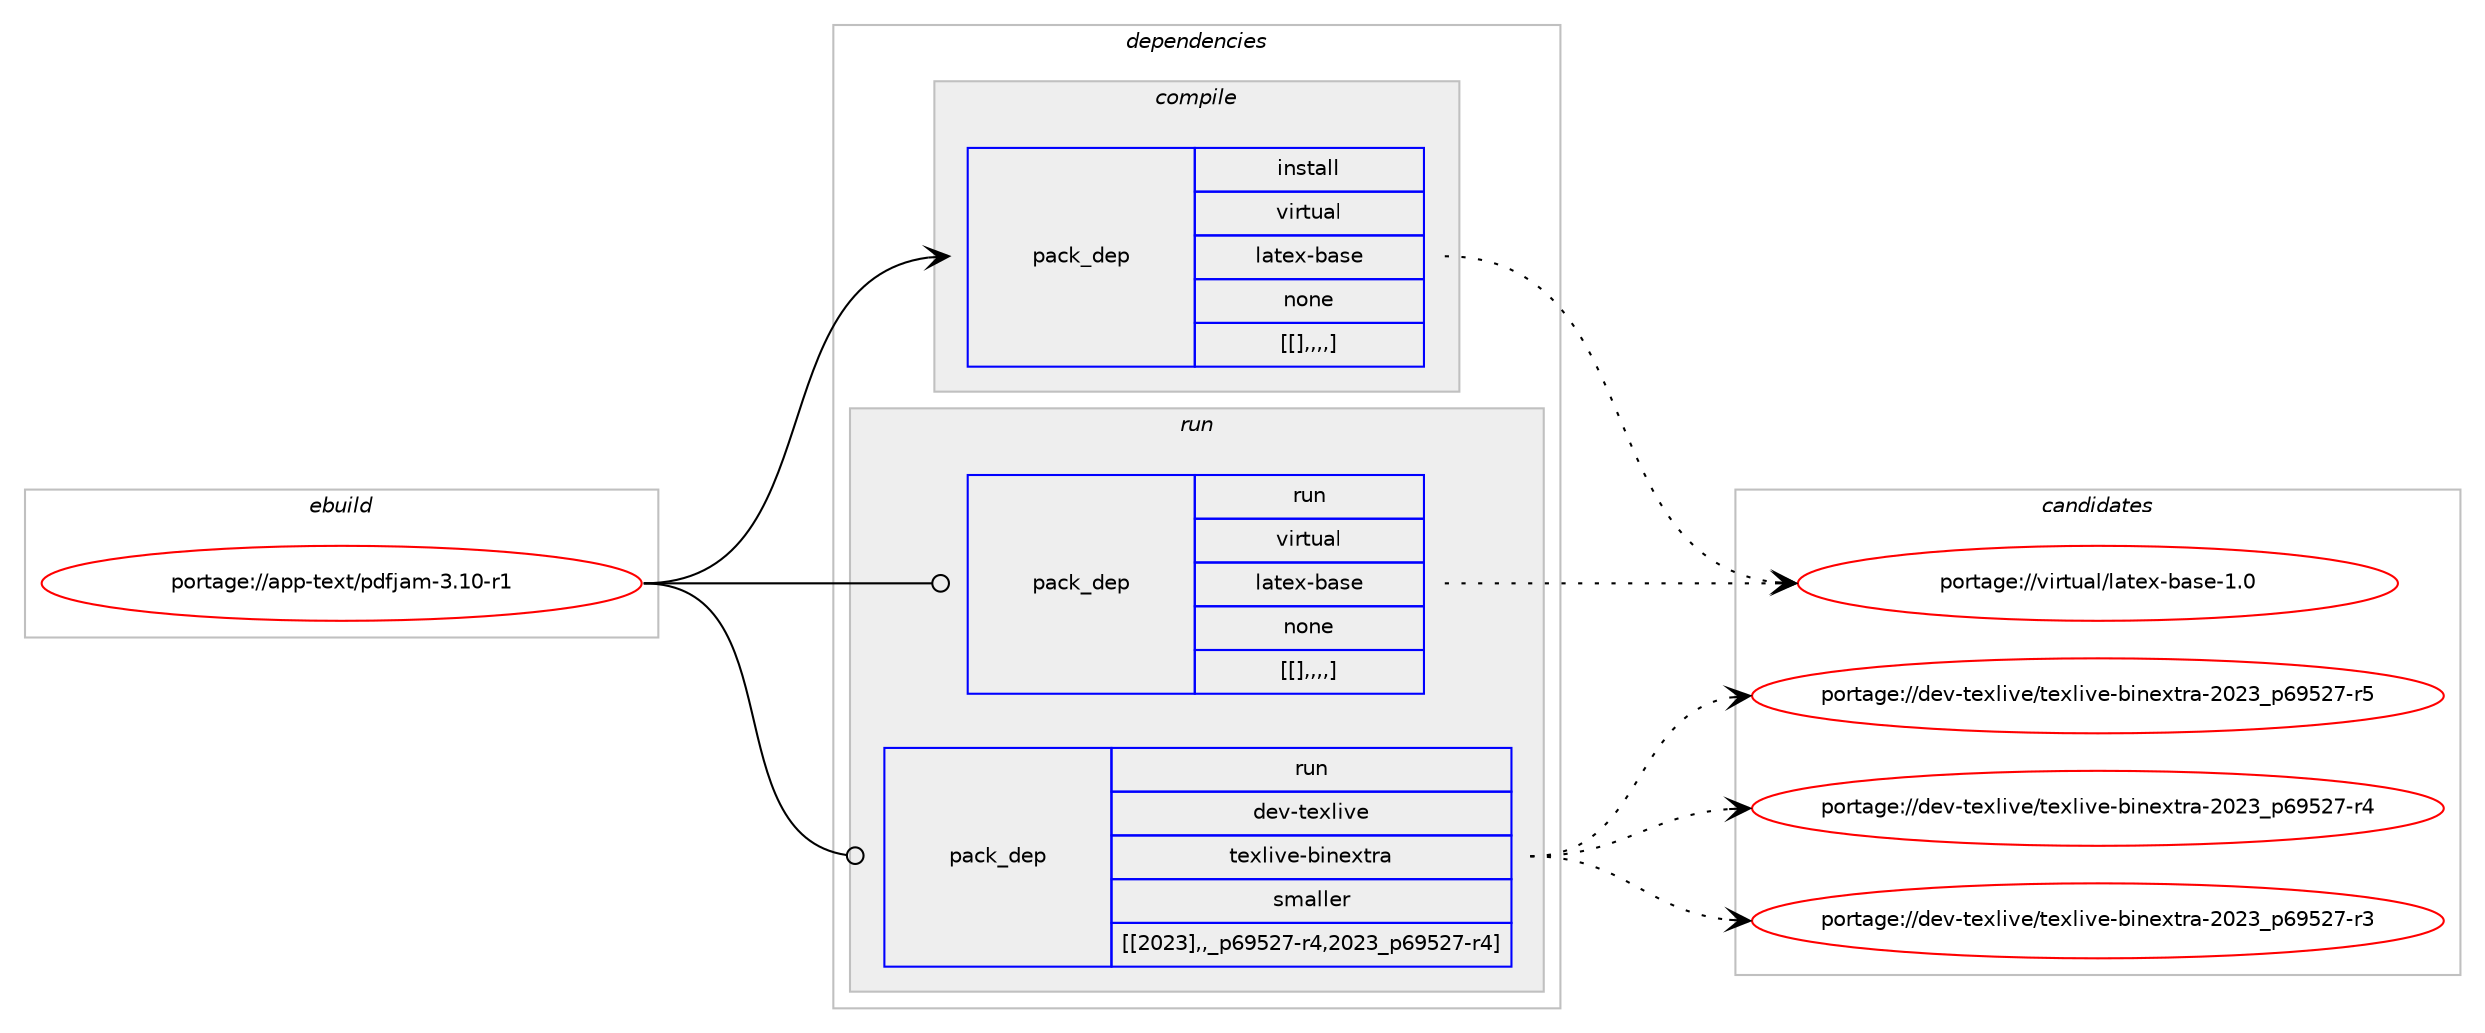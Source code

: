 digraph prolog {

# *************
# Graph options
# *************

newrank=true;
concentrate=true;
compound=true;
graph [rankdir=LR,fontname=Helvetica,fontsize=10,ranksep=1.5];#, ranksep=2.5, nodesep=0.2];
edge  [arrowhead=vee];
node  [fontname=Helvetica,fontsize=10];

# **********
# The ebuild
# **********

subgraph cluster_leftcol {
color=gray;
label=<<i>ebuild</i>>;
id [label="portage://app-text/pdfjam-3.10-r1", color=red, width=4, href="../app-text/pdfjam-3.10-r1.svg"];
}

# ****************
# The dependencies
# ****************

subgraph cluster_midcol {
color=gray;
label=<<i>dependencies</i>>;
subgraph cluster_compile {
fillcolor="#eeeeee";
style=filled;
label=<<i>compile</i>>;
subgraph pack40976 {
dependency57133 [label=<<TABLE BORDER="0" CELLBORDER="1" CELLSPACING="0" CELLPADDING="4" WIDTH="220"><TR><TD ROWSPAN="6" CELLPADDING="30">pack_dep</TD></TR><TR><TD WIDTH="110">install</TD></TR><TR><TD>virtual</TD></TR><TR><TD>latex-base</TD></TR><TR><TD>none</TD></TR><TR><TD>[[],,,,]</TD></TR></TABLE>>, shape=none, color=blue];
}
id:e -> dependency57133:w [weight=20,style="solid",arrowhead="vee"];
}
subgraph cluster_compileandrun {
fillcolor="#eeeeee";
style=filled;
label=<<i>compile and run</i>>;
}
subgraph cluster_run {
fillcolor="#eeeeee";
style=filled;
label=<<i>run</i>>;
subgraph pack40977 {
dependency57134 [label=<<TABLE BORDER="0" CELLBORDER="1" CELLSPACING="0" CELLPADDING="4" WIDTH="220"><TR><TD ROWSPAN="6" CELLPADDING="30">pack_dep</TD></TR><TR><TD WIDTH="110">run</TD></TR><TR><TD>virtual</TD></TR><TR><TD>latex-base</TD></TR><TR><TD>none</TD></TR><TR><TD>[[],,,,]</TD></TR></TABLE>>, shape=none, color=blue];
}
id:e -> dependency57134:w [weight=20,style="solid",arrowhead="odot"];
subgraph pack40978 {
dependency57135 [label=<<TABLE BORDER="0" CELLBORDER="1" CELLSPACING="0" CELLPADDING="4" WIDTH="220"><TR><TD ROWSPAN="6" CELLPADDING="30">pack_dep</TD></TR><TR><TD WIDTH="110">run</TD></TR><TR><TD>dev-texlive</TD></TR><TR><TD>texlive-binextra</TD></TR><TR><TD>smaller</TD></TR><TR><TD>[[2023],,_p69527-r4,2023_p69527-r4]</TD></TR></TABLE>>, shape=none, color=blue];
}
id:e -> dependency57135:w [weight=20,style="solid",arrowhead="odot"];
}
}

# **************
# The candidates
# **************

subgraph cluster_choices {
rank=same;
color=gray;
label=<<i>candidates</i>>;

subgraph choice40976 {
color=black;
nodesep=1;
choice11810511411611797108471089711610112045989711510145494648 [label="portage://virtual/latex-base-1.0", color=red, width=4,href="../virtual/latex-base-1.0.svg"];
dependency57133:e -> choice11810511411611797108471089711610112045989711510145494648:w [style=dotted,weight="100"];
}
subgraph choice40977 {
color=black;
nodesep=1;
choice11810511411611797108471089711610112045989711510145494648 [label="portage://virtual/latex-base-1.0", color=red, width=4,href="../virtual/latex-base-1.0.svg"];
dependency57134:e -> choice11810511411611797108471089711610112045989711510145494648:w [style=dotted,weight="100"];
}
subgraph choice40978 {
color=black;
nodesep=1;
choice100101118451161011201081051181014711610112010810511810145981051101011201161149745504850519511254575350554511453 [label="portage://dev-texlive/texlive-binextra-2023_p69527-r5", color=red, width=4,href="../dev-texlive/texlive-binextra-2023_p69527-r5.svg"];
choice100101118451161011201081051181014711610112010810511810145981051101011201161149745504850519511254575350554511452 [label="portage://dev-texlive/texlive-binextra-2023_p69527-r4", color=red, width=4,href="../dev-texlive/texlive-binextra-2023_p69527-r4.svg"];
choice100101118451161011201081051181014711610112010810511810145981051101011201161149745504850519511254575350554511451 [label="portage://dev-texlive/texlive-binextra-2023_p69527-r3", color=red, width=4,href="../dev-texlive/texlive-binextra-2023_p69527-r3.svg"];
dependency57135:e -> choice100101118451161011201081051181014711610112010810511810145981051101011201161149745504850519511254575350554511453:w [style=dotted,weight="100"];
dependency57135:e -> choice100101118451161011201081051181014711610112010810511810145981051101011201161149745504850519511254575350554511452:w [style=dotted,weight="100"];
dependency57135:e -> choice100101118451161011201081051181014711610112010810511810145981051101011201161149745504850519511254575350554511451:w [style=dotted,weight="100"];
}
}

}
